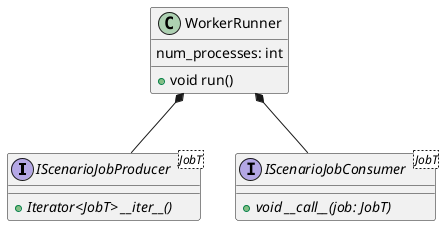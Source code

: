 @startuml
interface IScenarioJobProducer <JobT> {
 {abstract} +Iterator<JobT> __iter__()
}
interface IScenarioJobConsumer <JobT> {
 {abstract} +void __call__(job: JobT)
}


class WorkerRunner {
 {field} num_processes: int
 {method} +void run()
}

WorkerRunner *-- IScenarioJobProducer
WorkerRunner *-- IScenarioJobConsumer

@enduml